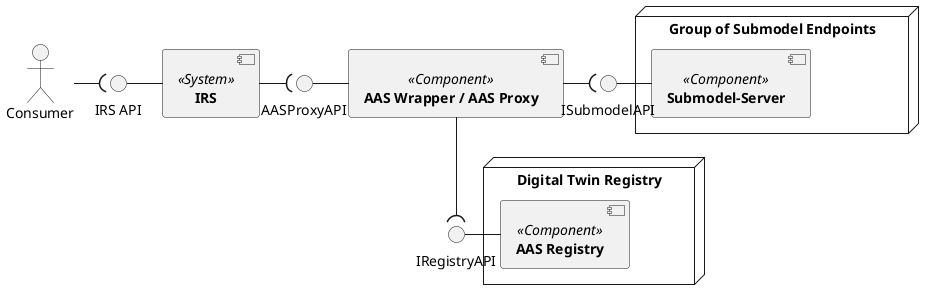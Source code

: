 @startuml 
skinparam monochrome true
skinparam shadowing false

[**IRS**] <<System>> as IRS

[**AAS Wrapper / AAS Proxy**] <<Component>> as AASW


node "Digital Twin Registry" {
    [**AAS Registry**] <<Component>> as AASR
}

node "Group of Submodel Endpoints" {
  [**Submodel-Server**] <<Component>> as SN
}
actor Consumer
interface "IRS API" as IAPI
interface "AASProxyAPI" as IAASW
interface "IRegistryAPI" as IRAPI
interface "ISubmodelAPI" as ISubModelAPI

Consumer -( IAPI
IAPI - IRS
IAASW - AASW
IRS -( IAASW
IRAPI - AASR
AASW --( IRAPI
ISubModelAPI - SN
AASW -( ISubModelAPI


@enduml